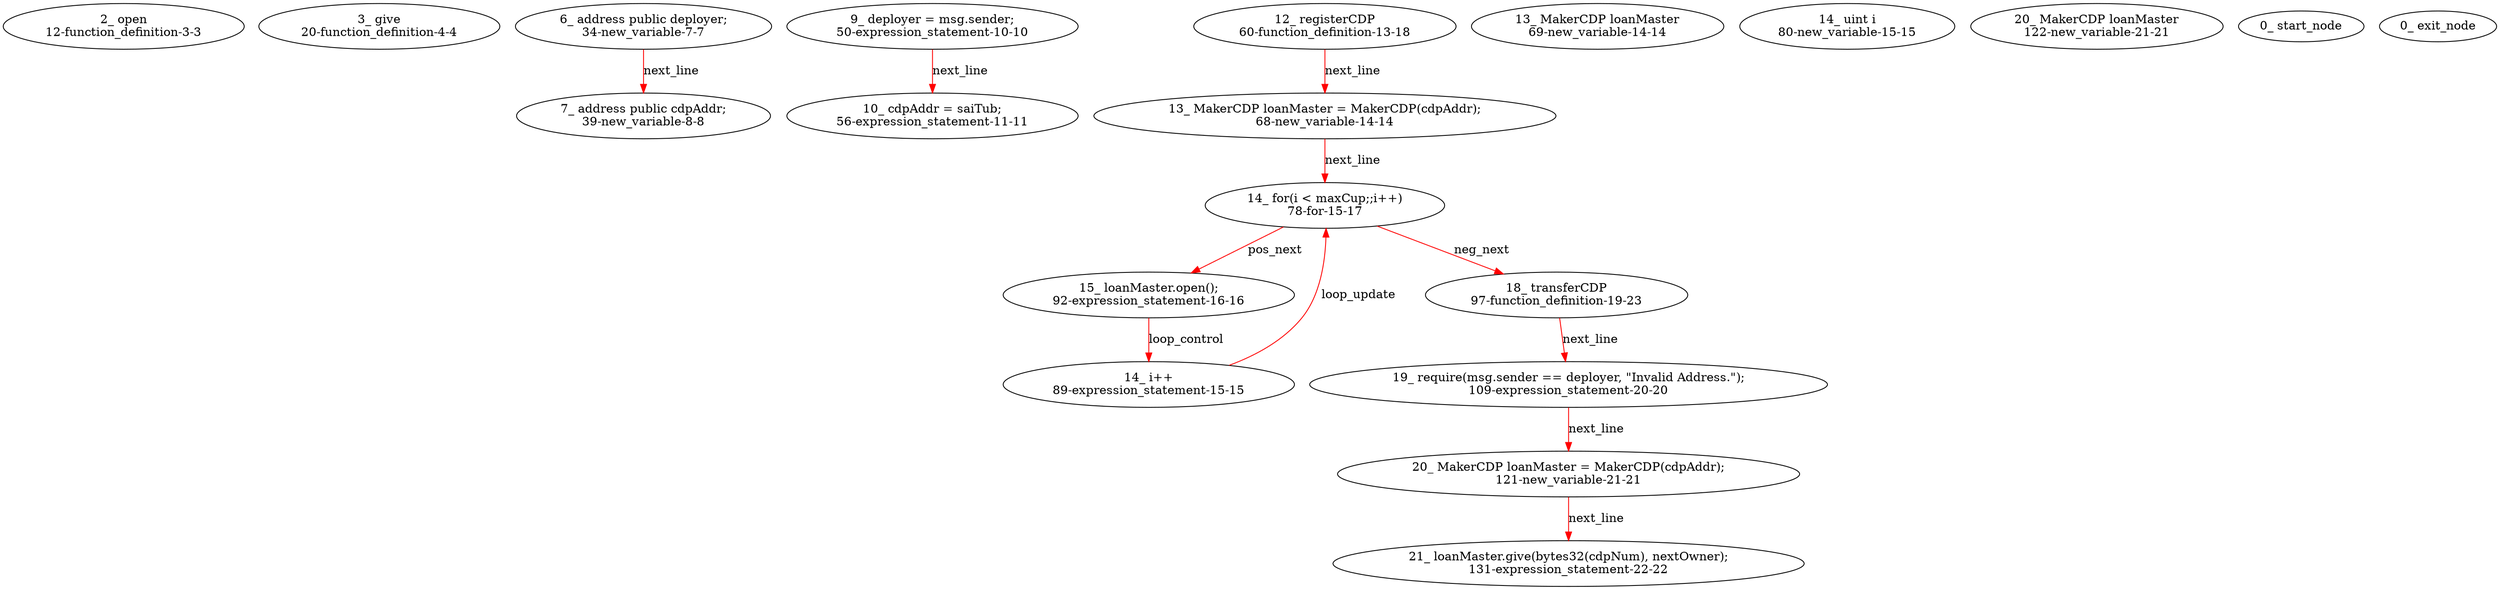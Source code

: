 digraph  {
12 [label="2_ open\n12-function_definition-3-3", type_label=function_definition];
20 [label="3_ give\n20-function_definition-4-4", type_label=function_definition];
34 [label="6_ address public deployer;\n34-new_variable-7-7", type_label=new_variable];
39 [label="7_ address public cdpAddr;\n39-new_variable-8-8", type_label=new_variable];
50 [label="9_ deployer = msg.sender;\n50-expression_statement-10-10", type_label=expression_statement];
56 [label="10_ cdpAddr = saiTub;\n56-expression_statement-11-11", type_label=expression_statement];
60 [label="12_ registerCDP\n60-function_definition-13-18", type_label=function_definition];
68 [label="13_ MakerCDP loanMaster = MakerCDP(cdpAddr);\n68-new_variable-14-14", type_label=new_variable];
69 [label="13_ MakerCDP loanMaster\n69-new_variable-14-14", type_label=new_variable];
78 [label="14_ for(i < maxCup;;i++)\n78-for-15-17", type_label=for];
80 [label="14_ uint i\n80-new_variable-15-15", type_label=new_variable];
89 [label="14_ i++\n89-expression_statement-15-15", type_label=expression_statement];
92 [label="15_ loanMaster.open();\n92-expression_statement-16-16", type_label=expression_statement];
97 [label="18_ transferCDP\n97-function_definition-19-23", type_label=function_definition];
109 [label="19_ require(msg.sender == deployer, \"Invalid Address.\");\n109-expression_statement-20-20", type_label=expression_statement];
121 [label="20_ MakerCDP loanMaster = MakerCDP(cdpAddr);\n121-new_variable-21-21", type_label=new_variable];
122 [label="20_ MakerCDP loanMaster\n122-new_variable-21-21", type_label=new_variable];
131 [label="21_ loanMaster.give(bytes32(cdpNum), nextOwner);\n131-expression_statement-22-22", type_label=expression_statement];
1 [label="0_ start_node", type_label=start];
2 [label="0_ exit_node", type_label=exit];
34 -> 39  [color=red, controlflow_type=next_line, edge_type=CFG_edge, key=0, label=next_line];
50 -> 56  [color=red, controlflow_type=next_line, edge_type=CFG_edge, key=0, label=next_line];
60 -> 68  [color=red, controlflow_type=next_line, edge_type=CFG_edge, key=0, label=next_line];
68 -> 78  [color=red, controlflow_type=next_line, edge_type=CFG_edge, key=0, label=next_line];
78 -> 92  [color=red, controlflow_type=pos_next, edge_type=CFG_edge, key=0, label=pos_next];
78 -> 97  [color=red, controlflow_type=neg_next, edge_type=CFG_edge, key=0, label=neg_next];
89 -> 78  [color=red, controlflow_type=loop_update, edge_type=CFG_edge, key=0, label=loop_update];
92 -> 89  [color=red, controlflow_type=loop_control, edge_type=CFG_edge, key=0, label=loop_control];
97 -> 109  [color=red, controlflow_type=next_line, edge_type=CFG_edge, key=0, label=next_line];
109 -> 121  [color=red, controlflow_type=next_line, edge_type=CFG_edge, key=0, label=next_line];
121 -> 131  [color=red, controlflow_type=next_line, edge_type=CFG_edge, key=0, label=next_line];
}
